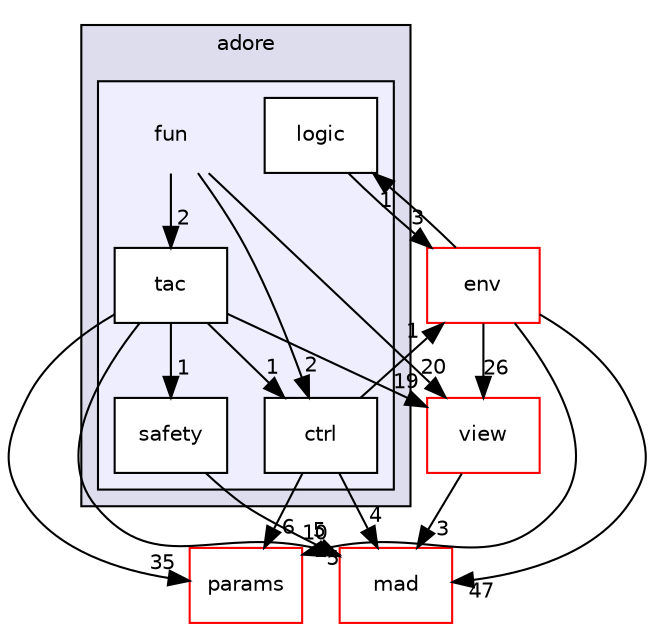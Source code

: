 digraph "/home/fascar/temp/adore/libadore/libadore/adore/fun/include/adore/fun" {
  compound=true
  node [ fontsize="10", fontname="Helvetica"];
  edge [ labelfontsize="10", labelfontname="Helvetica"];
  subgraph clusterdir_edbf624f0ba1311e9b305f8b94d34290 {
    graph [ bgcolor="#ddddee", pencolor="black", label="adore" fontname="Helvetica", fontsize="10", URL="dir_edbf624f0ba1311e9b305f8b94d34290.html"]
  subgraph clusterdir_e953c3c9b470593c371115324609c2ae {
    graph [ bgcolor="#eeeeff", pencolor="black", label="" URL="dir_e953c3c9b470593c371115324609c2ae.html"];
    dir_e953c3c9b470593c371115324609c2ae [shape=plaintext label="fun"];
  dir_5c2001ba6ec0b73ad5334b784940329c [shape=box label="ctrl" fillcolor="white" style="filled" URL="dir_5c2001ba6ec0b73ad5334b784940329c.html"];
  dir_80a1f54ecd8e128e9666217f4ddf3801 [shape=box label="logic" fillcolor="white" style="filled" URL="dir_80a1f54ecd8e128e9666217f4ddf3801.html"];
  dir_68c1d7ca307a13fd1d9198ff81bf24c1 [shape=box label="safety" fillcolor="white" style="filled" URL="dir_68c1d7ca307a13fd1d9198ff81bf24c1.html"];
  dir_933410895d6409affafb135c67a5401a [shape=box label="tac" fillcolor="white" style="filled" URL="dir_933410895d6409affafb135c67a5401a.html"];
  }
  }
  dir_a021c6ba58a8e5129fddf49c0e1c61e7 [shape=box label="view" fillcolor="white" style="filled" color="red" URL="dir_a021c6ba58a8e5129fddf49c0e1c61e7.html"];
  dir_dd24209da890e557508ac1b6831a5bf7 [shape=box label="mad" fillcolor="white" style="filled" color="red" URL="dir_dd24209da890e557508ac1b6831a5bf7.html"];
  dir_e67924bcc0fa25173e6cb07f4c4f7f25 [shape=box label="env" fillcolor="white" style="filled" color="red" URL="dir_e67924bcc0fa25173e6cb07f4c4f7f25.html"];
  dir_f3d637d0f75736c37b2f136afab12125 [shape=box label="params" fillcolor="white" style="filled" color="red" URL="dir_f3d637d0f75736c37b2f136afab12125.html"];
  dir_933410895d6409affafb135c67a5401a->dir_5c2001ba6ec0b73ad5334b784940329c [headlabel="1", labeldistance=1.5 headhref="dir_000079_000076.html"];
  dir_933410895d6409affafb135c67a5401a->dir_68c1d7ca307a13fd1d9198ff81bf24c1 [headlabel="1", labeldistance=1.5 headhref="dir_000079_000078.html"];
  dir_933410895d6409affafb135c67a5401a->dir_a021c6ba58a8e5129fddf49c0e1c61e7 [headlabel="19", labeldistance=1.5 headhref="dir_000079_000061.html"];
  dir_933410895d6409affafb135c67a5401a->dir_dd24209da890e557508ac1b6831a5bf7 [headlabel="10", labeldistance=1.5 headhref="dir_000079_000092.html"];
  dir_933410895d6409affafb135c67a5401a->dir_f3d637d0f75736c37b2f136afab12125 [headlabel="35", labeldistance=1.5 headhref="dir_000079_000052.html"];
  dir_80a1f54ecd8e128e9666217f4ddf3801->dir_e67924bcc0fa25173e6cb07f4c4f7f25 [headlabel="3", labeldistance=1.5 headhref="dir_000077_000044.html"];
  dir_5c2001ba6ec0b73ad5334b784940329c->dir_dd24209da890e557508ac1b6831a5bf7 [headlabel="4", labeldistance=1.5 headhref="dir_000076_000092.html"];
  dir_5c2001ba6ec0b73ad5334b784940329c->dir_e67924bcc0fa25173e6cb07f4c4f7f25 [headlabel="1", labeldistance=1.5 headhref="dir_000076_000044.html"];
  dir_5c2001ba6ec0b73ad5334b784940329c->dir_f3d637d0f75736c37b2f136afab12125 [headlabel="6", labeldistance=1.5 headhref="dir_000076_000052.html"];
  dir_e953c3c9b470593c371115324609c2ae->dir_5c2001ba6ec0b73ad5334b784940329c [headlabel="2", labeldistance=1.5 headhref="dir_000051_000076.html"];
  dir_e953c3c9b470593c371115324609c2ae->dir_933410895d6409affafb135c67a5401a [headlabel="2", labeldistance=1.5 headhref="dir_000051_000079.html"];
  dir_e953c3c9b470593c371115324609c2ae->dir_a021c6ba58a8e5129fddf49c0e1c61e7 [headlabel="20", labeldistance=1.5 headhref="dir_000051_000061.html"];
  dir_a021c6ba58a8e5129fddf49c0e1c61e7->dir_dd24209da890e557508ac1b6831a5bf7 [headlabel="3", labeldistance=1.5 headhref="dir_000061_000092.html"];
  dir_e67924bcc0fa25173e6cb07f4c4f7f25->dir_a021c6ba58a8e5129fddf49c0e1c61e7 [headlabel="26", labeldistance=1.5 headhref="dir_000044_000061.html"];
  dir_e67924bcc0fa25173e6cb07f4c4f7f25->dir_dd24209da890e557508ac1b6831a5bf7 [headlabel="47", labeldistance=1.5 headhref="dir_000044_000092.html"];
  dir_e67924bcc0fa25173e6cb07f4c4f7f25->dir_f3d637d0f75736c37b2f136afab12125 [headlabel="5", labeldistance=1.5 headhref="dir_000044_000052.html"];
  dir_e67924bcc0fa25173e6cb07f4c4f7f25->dir_80a1f54ecd8e128e9666217f4ddf3801 [headlabel="1", labeldistance=1.5 headhref="dir_000044_000077.html"];
  dir_68c1d7ca307a13fd1d9198ff81bf24c1->dir_dd24209da890e557508ac1b6831a5bf7 [headlabel="5", labeldistance=1.5 headhref="dir_000078_000092.html"];
}
